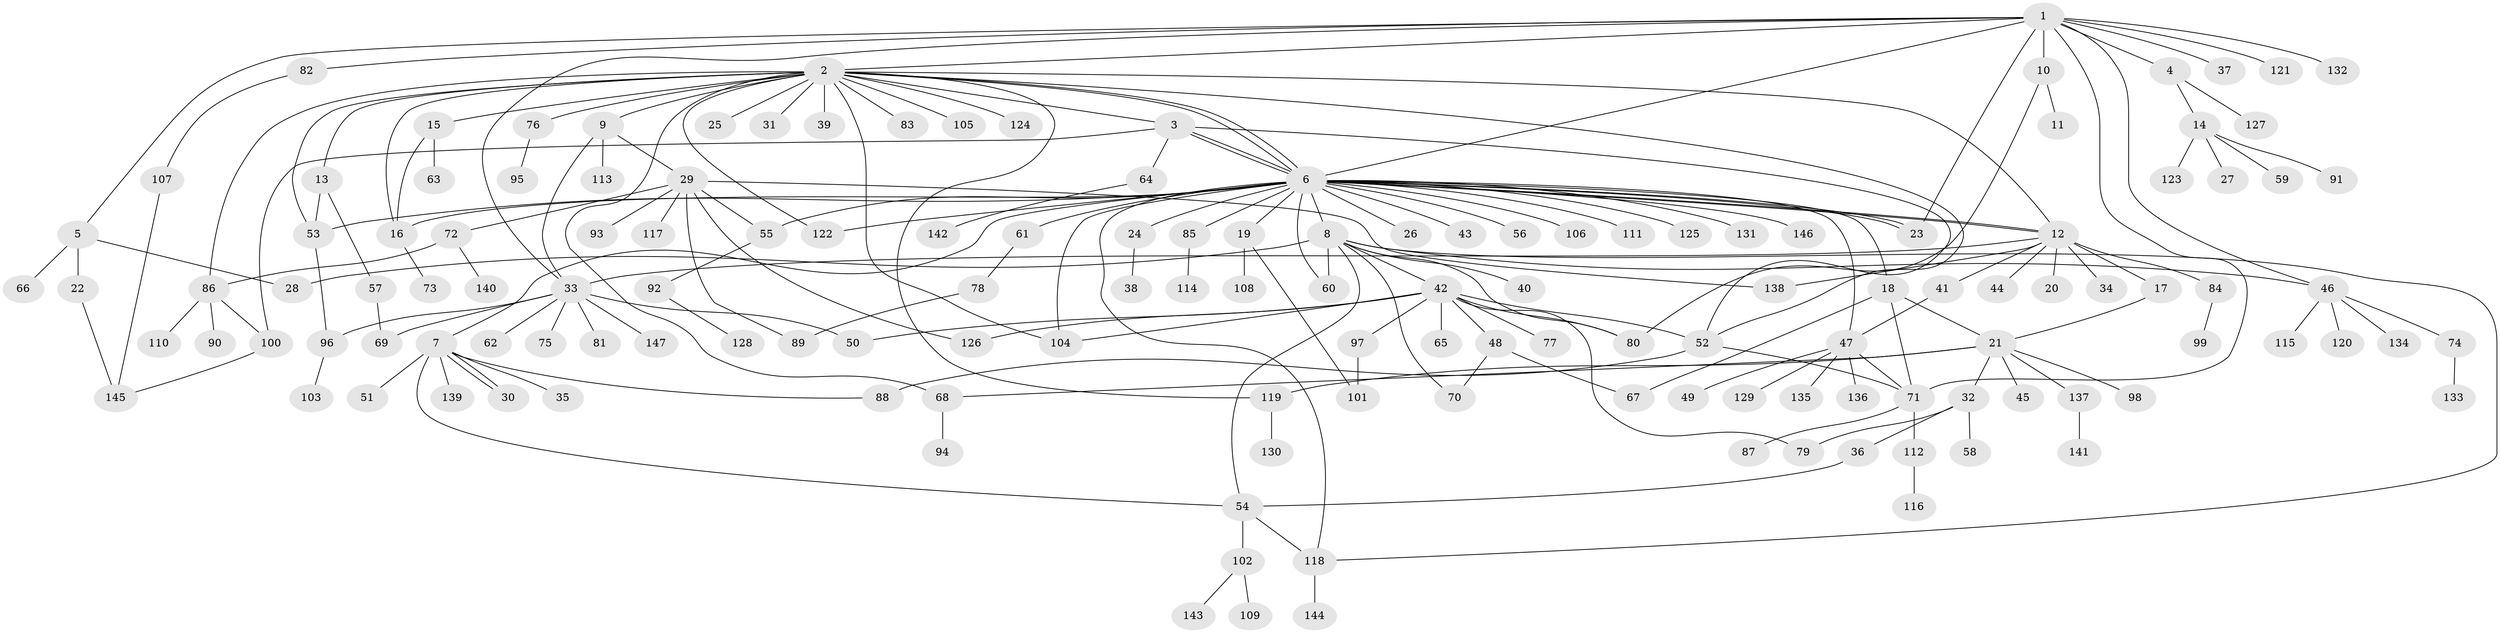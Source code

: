 // coarse degree distribution, {2: 0.22033898305084745, 7: 0.05084745762711865, 3: 0.11864406779661017, 1: 0.423728813559322, 8: 0.03389830508474576, 10: 0.01694915254237288, 16: 0.01694915254237288, 6: 0.05084745762711865, 24: 0.01694915254237288, 9: 0.01694915254237288, 4: 0.03389830508474576}
// Generated by graph-tools (version 1.1) at 2025/36/03/04/25 23:36:53]
// undirected, 147 vertices, 198 edges
graph export_dot {
  node [color=gray90,style=filled];
  1;
  2;
  3;
  4;
  5;
  6;
  7;
  8;
  9;
  10;
  11;
  12;
  13;
  14;
  15;
  16;
  17;
  18;
  19;
  20;
  21;
  22;
  23;
  24;
  25;
  26;
  27;
  28;
  29;
  30;
  31;
  32;
  33;
  34;
  35;
  36;
  37;
  38;
  39;
  40;
  41;
  42;
  43;
  44;
  45;
  46;
  47;
  48;
  49;
  50;
  51;
  52;
  53;
  54;
  55;
  56;
  57;
  58;
  59;
  60;
  61;
  62;
  63;
  64;
  65;
  66;
  67;
  68;
  69;
  70;
  71;
  72;
  73;
  74;
  75;
  76;
  77;
  78;
  79;
  80;
  81;
  82;
  83;
  84;
  85;
  86;
  87;
  88;
  89;
  90;
  91;
  92;
  93;
  94;
  95;
  96;
  97;
  98;
  99;
  100;
  101;
  102;
  103;
  104;
  105;
  106;
  107;
  108;
  109;
  110;
  111;
  112;
  113;
  114;
  115;
  116;
  117;
  118;
  119;
  120;
  121;
  122;
  123;
  124;
  125;
  126;
  127;
  128;
  129;
  130;
  131;
  132;
  133;
  134;
  135;
  136;
  137;
  138;
  139;
  140;
  141;
  142;
  143;
  144;
  145;
  146;
  147;
  1 -- 2;
  1 -- 4;
  1 -- 5;
  1 -- 6;
  1 -- 10;
  1 -- 23;
  1 -- 33;
  1 -- 37;
  1 -- 46;
  1 -- 71;
  1 -- 82;
  1 -- 121;
  1 -- 132;
  2 -- 3;
  2 -- 6;
  2 -- 6;
  2 -- 9;
  2 -- 12;
  2 -- 13;
  2 -- 15;
  2 -- 16;
  2 -- 25;
  2 -- 31;
  2 -- 39;
  2 -- 52;
  2 -- 53;
  2 -- 68;
  2 -- 76;
  2 -- 83;
  2 -- 86;
  2 -- 104;
  2 -- 105;
  2 -- 119;
  2 -- 122;
  2 -- 124;
  3 -- 6;
  3 -- 6;
  3 -- 52;
  3 -- 64;
  3 -- 100;
  4 -- 14;
  4 -- 127;
  5 -- 22;
  5 -- 28;
  5 -- 66;
  6 -- 7;
  6 -- 8;
  6 -- 12;
  6 -- 12;
  6 -- 16;
  6 -- 18;
  6 -- 19;
  6 -- 23;
  6 -- 23;
  6 -- 24;
  6 -- 26;
  6 -- 43;
  6 -- 47;
  6 -- 53;
  6 -- 55;
  6 -- 56;
  6 -- 60;
  6 -- 61;
  6 -- 85;
  6 -- 104;
  6 -- 106;
  6 -- 111;
  6 -- 118;
  6 -- 122;
  6 -- 125;
  6 -- 131;
  6 -- 146;
  7 -- 30;
  7 -- 30;
  7 -- 35;
  7 -- 51;
  7 -- 54;
  7 -- 88;
  7 -- 139;
  8 -- 28;
  8 -- 40;
  8 -- 42;
  8 -- 46;
  8 -- 54;
  8 -- 60;
  8 -- 70;
  8 -- 80;
  8 -- 118;
  9 -- 29;
  9 -- 33;
  9 -- 113;
  10 -- 11;
  10 -- 80;
  12 -- 17;
  12 -- 20;
  12 -- 33;
  12 -- 34;
  12 -- 41;
  12 -- 44;
  12 -- 84;
  12 -- 138;
  13 -- 53;
  13 -- 57;
  14 -- 27;
  14 -- 59;
  14 -- 91;
  14 -- 123;
  15 -- 16;
  15 -- 63;
  16 -- 73;
  17 -- 21;
  18 -- 21;
  18 -- 67;
  18 -- 71;
  19 -- 101;
  19 -- 108;
  21 -- 32;
  21 -- 45;
  21 -- 68;
  21 -- 98;
  21 -- 119;
  21 -- 137;
  22 -- 145;
  24 -- 38;
  29 -- 55;
  29 -- 72;
  29 -- 89;
  29 -- 93;
  29 -- 117;
  29 -- 126;
  29 -- 138;
  32 -- 36;
  32 -- 58;
  32 -- 79;
  33 -- 50;
  33 -- 62;
  33 -- 69;
  33 -- 75;
  33 -- 81;
  33 -- 96;
  33 -- 147;
  36 -- 54;
  41 -- 47;
  42 -- 48;
  42 -- 50;
  42 -- 52;
  42 -- 65;
  42 -- 77;
  42 -- 79;
  42 -- 80;
  42 -- 97;
  42 -- 104;
  42 -- 126;
  46 -- 74;
  46 -- 115;
  46 -- 120;
  46 -- 134;
  47 -- 49;
  47 -- 71;
  47 -- 129;
  47 -- 135;
  47 -- 136;
  48 -- 67;
  48 -- 70;
  52 -- 71;
  52 -- 88;
  53 -- 96;
  54 -- 102;
  54 -- 118;
  55 -- 92;
  57 -- 69;
  61 -- 78;
  64 -- 142;
  68 -- 94;
  71 -- 87;
  71 -- 112;
  72 -- 86;
  72 -- 140;
  74 -- 133;
  76 -- 95;
  78 -- 89;
  82 -- 107;
  84 -- 99;
  85 -- 114;
  86 -- 90;
  86 -- 100;
  86 -- 110;
  92 -- 128;
  96 -- 103;
  97 -- 101;
  100 -- 145;
  102 -- 109;
  102 -- 143;
  107 -- 145;
  112 -- 116;
  118 -- 144;
  119 -- 130;
  137 -- 141;
}
